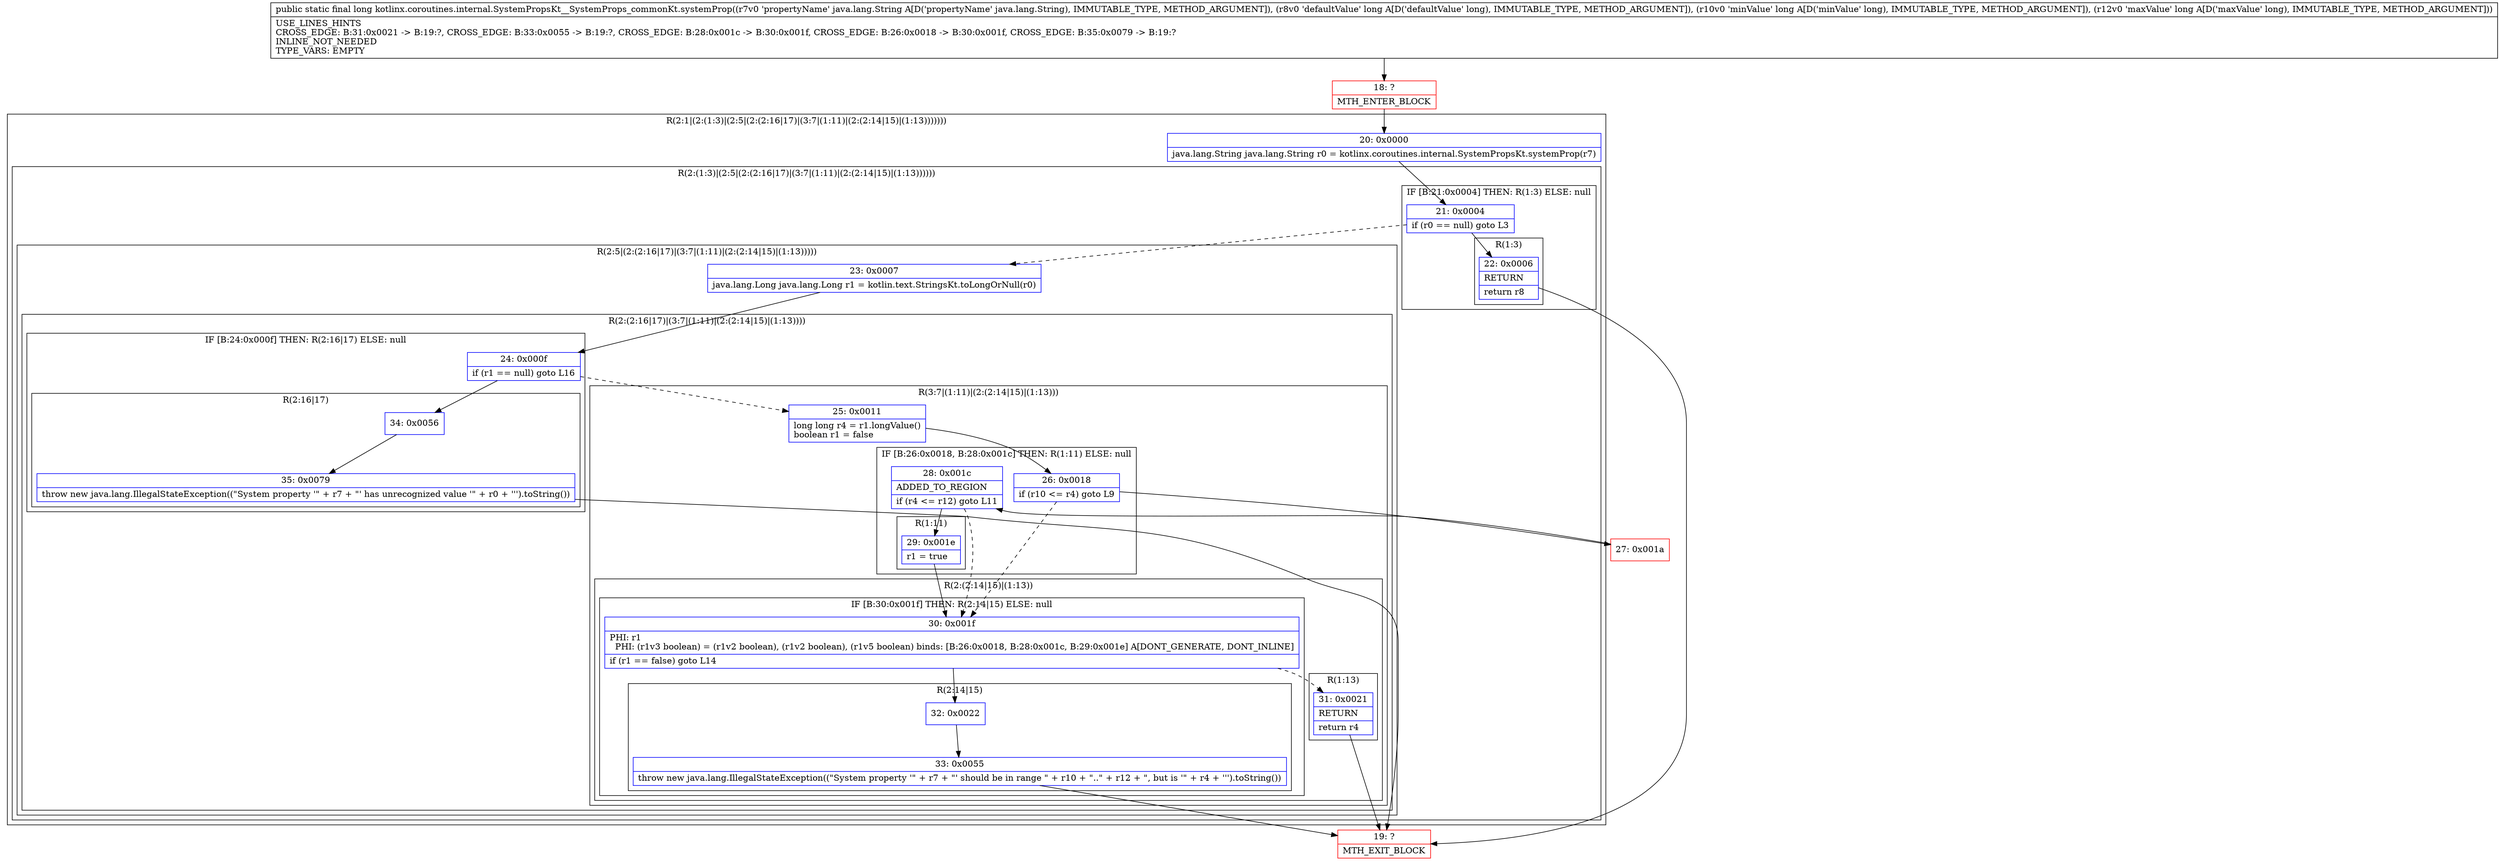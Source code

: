 digraph "CFG forkotlinx.coroutines.internal.SystemPropsKt__SystemProps_commonKt.systemProp(Ljava\/lang\/String;JJJ)J" {
subgraph cluster_Region_1049267129 {
label = "R(2:1|(2:(1:3)|(2:5|(2:(2:16|17)|(3:7|(1:11)|(2:(2:14|15)|(1:13)))))))";
node [shape=record,color=blue];
Node_20 [shape=record,label="{20\:\ 0x0000|java.lang.String java.lang.String r0 = kotlinx.coroutines.internal.SystemPropsKt.systemProp(r7)\l}"];
subgraph cluster_Region_2030185763 {
label = "R(2:(1:3)|(2:5|(2:(2:16|17)|(3:7|(1:11)|(2:(2:14|15)|(1:13))))))";
node [shape=record,color=blue];
subgraph cluster_IfRegion_2121700539 {
label = "IF [B:21:0x0004] THEN: R(1:3) ELSE: null";
node [shape=record,color=blue];
Node_21 [shape=record,label="{21\:\ 0x0004|if (r0 == null) goto L3\l}"];
subgraph cluster_Region_520926349 {
label = "R(1:3)";
node [shape=record,color=blue];
Node_22 [shape=record,label="{22\:\ 0x0006|RETURN\l|return r8\l}"];
}
}
subgraph cluster_Region_1594868544 {
label = "R(2:5|(2:(2:16|17)|(3:7|(1:11)|(2:(2:14|15)|(1:13)))))";
node [shape=record,color=blue];
Node_23 [shape=record,label="{23\:\ 0x0007|java.lang.Long java.lang.Long r1 = kotlin.text.StringsKt.toLongOrNull(r0)\l}"];
subgraph cluster_Region_871086912 {
label = "R(2:(2:16|17)|(3:7|(1:11)|(2:(2:14|15)|(1:13))))";
node [shape=record,color=blue];
subgraph cluster_IfRegion_1276677439 {
label = "IF [B:24:0x000f] THEN: R(2:16|17) ELSE: null";
node [shape=record,color=blue];
Node_24 [shape=record,label="{24\:\ 0x000f|if (r1 == null) goto L16\l}"];
subgraph cluster_Region_648355089 {
label = "R(2:16|17)";
node [shape=record,color=blue];
Node_34 [shape=record,label="{34\:\ 0x0056}"];
Node_35 [shape=record,label="{35\:\ 0x0079|throw new java.lang.IllegalStateException((\"System property '\" + r7 + \"' has unrecognized value '\" + r0 + ''').toString())\l}"];
}
}
subgraph cluster_Region_100735819 {
label = "R(3:7|(1:11)|(2:(2:14|15)|(1:13)))";
node [shape=record,color=blue];
Node_25 [shape=record,label="{25\:\ 0x0011|long long r4 = r1.longValue()\lboolean r1 = false\l}"];
subgraph cluster_IfRegion_666230024 {
label = "IF [B:26:0x0018, B:28:0x001c] THEN: R(1:11) ELSE: null";
node [shape=record,color=blue];
Node_26 [shape=record,label="{26\:\ 0x0018|if (r10 \<= r4) goto L9\l}"];
Node_28 [shape=record,label="{28\:\ 0x001c|ADDED_TO_REGION\l|if (r4 \<= r12) goto L11\l}"];
subgraph cluster_Region_794463271 {
label = "R(1:11)";
node [shape=record,color=blue];
Node_29 [shape=record,label="{29\:\ 0x001e|r1 = true\l}"];
}
}
subgraph cluster_Region_876790231 {
label = "R(2:(2:14|15)|(1:13))";
node [shape=record,color=blue];
subgraph cluster_IfRegion_646859097 {
label = "IF [B:30:0x001f] THEN: R(2:14|15) ELSE: null";
node [shape=record,color=blue];
Node_30 [shape=record,label="{30\:\ 0x001f|PHI: r1 \l  PHI: (r1v3 boolean) = (r1v2 boolean), (r1v2 boolean), (r1v5 boolean) binds: [B:26:0x0018, B:28:0x001c, B:29:0x001e] A[DONT_GENERATE, DONT_INLINE]\l|if (r1 == false) goto L14\l}"];
subgraph cluster_Region_703988090 {
label = "R(2:14|15)";
node [shape=record,color=blue];
Node_32 [shape=record,label="{32\:\ 0x0022}"];
Node_33 [shape=record,label="{33\:\ 0x0055|throw new java.lang.IllegalStateException((\"System property '\" + r7 + \"' should be in range \" + r10 + \"..\" + r12 + \", but is '\" + r4 + ''').toString())\l}"];
}
}
subgraph cluster_Region_554631182 {
label = "R(1:13)";
node [shape=record,color=blue];
Node_31 [shape=record,label="{31\:\ 0x0021|RETURN\l|return r4\l}"];
}
}
}
}
}
}
}
Node_18 [shape=record,color=red,label="{18\:\ ?|MTH_ENTER_BLOCK\l}"];
Node_19 [shape=record,color=red,label="{19\:\ ?|MTH_EXIT_BLOCK\l}"];
Node_27 [shape=record,color=red,label="{27\:\ 0x001a}"];
MethodNode[shape=record,label="{public static final long kotlinx.coroutines.internal.SystemPropsKt__SystemProps_commonKt.systemProp((r7v0 'propertyName' java.lang.String A[D('propertyName' java.lang.String), IMMUTABLE_TYPE, METHOD_ARGUMENT]), (r8v0 'defaultValue' long A[D('defaultValue' long), IMMUTABLE_TYPE, METHOD_ARGUMENT]), (r10v0 'minValue' long A[D('minValue' long), IMMUTABLE_TYPE, METHOD_ARGUMENT]), (r12v0 'maxValue' long A[D('maxValue' long), IMMUTABLE_TYPE, METHOD_ARGUMENT]))  | USE_LINES_HINTS\lCROSS_EDGE: B:31:0x0021 \-\> B:19:?, CROSS_EDGE: B:33:0x0055 \-\> B:19:?, CROSS_EDGE: B:28:0x001c \-\> B:30:0x001f, CROSS_EDGE: B:26:0x0018 \-\> B:30:0x001f, CROSS_EDGE: B:35:0x0079 \-\> B:19:?\lINLINE_NOT_NEEDED\lTYPE_VARS: EMPTY\l}"];
MethodNode -> Node_18;Node_20 -> Node_21;
Node_21 -> Node_22;
Node_21 -> Node_23[style=dashed];
Node_22 -> Node_19;
Node_23 -> Node_24;
Node_24 -> Node_25[style=dashed];
Node_24 -> Node_34;
Node_34 -> Node_35;
Node_35 -> Node_19;
Node_25 -> Node_26;
Node_26 -> Node_27;
Node_26 -> Node_30[style=dashed];
Node_28 -> Node_29;
Node_28 -> Node_30[style=dashed];
Node_29 -> Node_30;
Node_30 -> Node_31[style=dashed];
Node_30 -> Node_32;
Node_32 -> Node_33;
Node_33 -> Node_19;
Node_31 -> Node_19;
Node_18 -> Node_20;
Node_27 -> Node_28;
}

